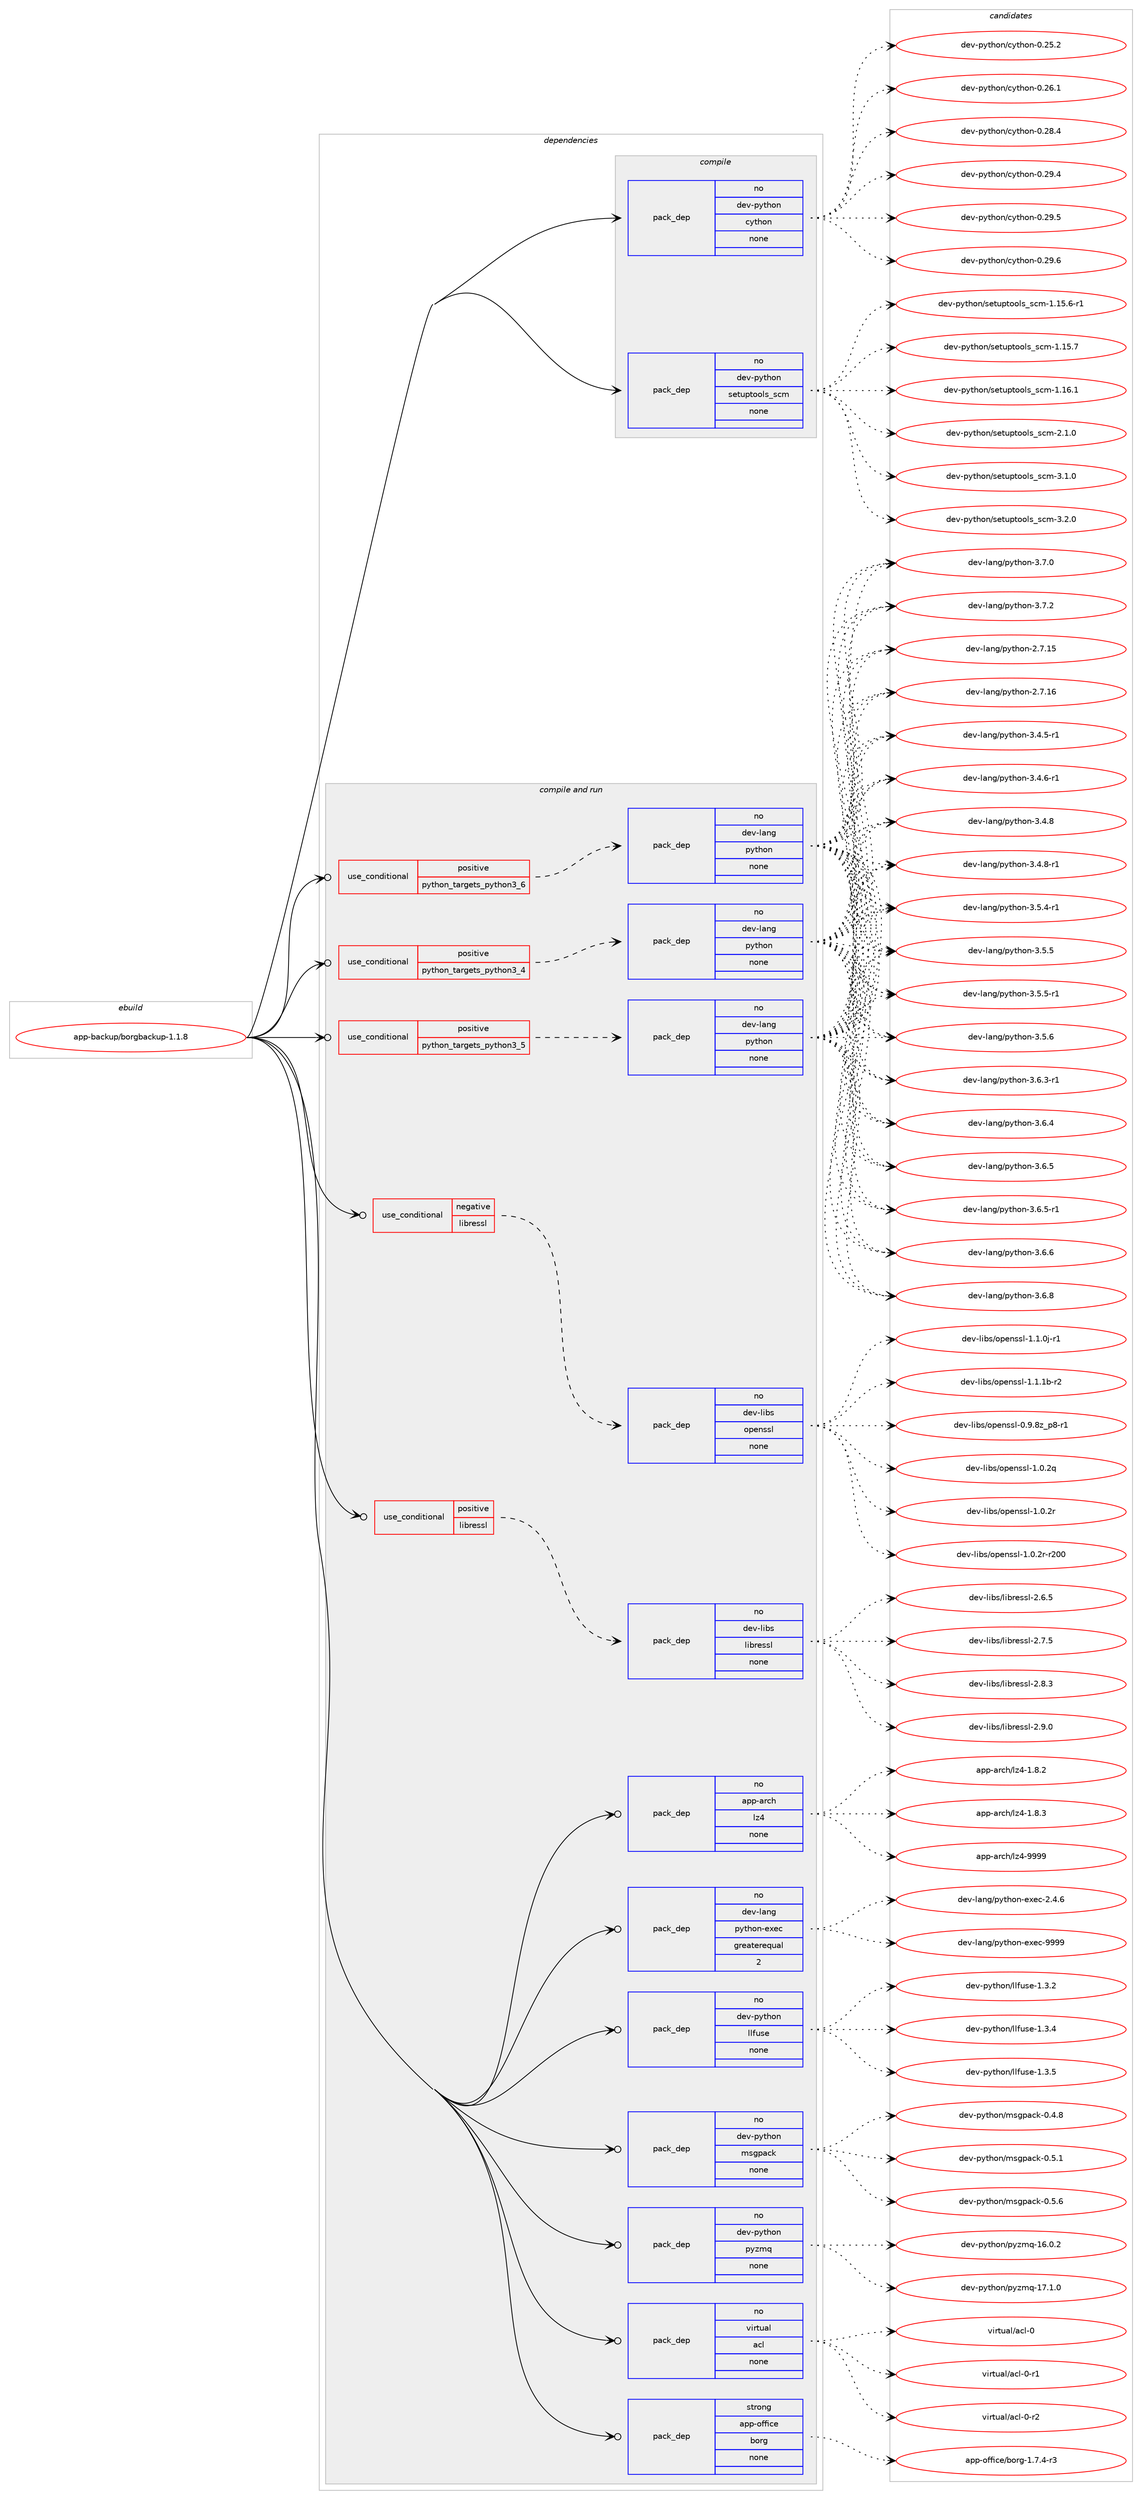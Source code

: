 digraph prolog {

# *************
# Graph options
# *************

newrank=true;
concentrate=true;
compound=true;
graph [rankdir=LR,fontname=Helvetica,fontsize=10,ranksep=1.5];#, ranksep=2.5, nodesep=0.2];
edge  [arrowhead=vee];
node  [fontname=Helvetica,fontsize=10];

# **********
# The ebuild
# **********

subgraph cluster_leftcol {
color=gray;
rank=same;
label=<<i>ebuild</i>>;
id [label="app-backup/borgbackup-1.1.8", color=red, width=4, href="../app-backup/borgbackup-1.1.8.svg"];
}

# ****************
# The dependencies
# ****************

subgraph cluster_midcol {
color=gray;
label=<<i>dependencies</i>>;
subgraph cluster_compile {
fillcolor="#eeeeee";
style=filled;
label=<<i>compile</i>>;
subgraph pack906256 {
dependency1273203 [label=<<TABLE BORDER="0" CELLBORDER="1" CELLSPACING="0" CELLPADDING="4" WIDTH="220"><TR><TD ROWSPAN="6" CELLPADDING="30">pack_dep</TD></TR><TR><TD WIDTH="110">no</TD></TR><TR><TD>dev-python</TD></TR><TR><TD>cython</TD></TR><TR><TD>none</TD></TR><TR><TD></TD></TR></TABLE>>, shape=none, color=blue];
}
id:e -> dependency1273203:w [weight=20,style="solid",arrowhead="vee"];
subgraph pack906257 {
dependency1273204 [label=<<TABLE BORDER="0" CELLBORDER="1" CELLSPACING="0" CELLPADDING="4" WIDTH="220"><TR><TD ROWSPAN="6" CELLPADDING="30">pack_dep</TD></TR><TR><TD WIDTH="110">no</TD></TR><TR><TD>dev-python</TD></TR><TR><TD>setuptools_scm</TD></TR><TR><TD>none</TD></TR><TR><TD></TD></TR></TABLE>>, shape=none, color=blue];
}
id:e -> dependency1273204:w [weight=20,style="solid",arrowhead="vee"];
}
subgraph cluster_compileandrun {
fillcolor="#eeeeee";
style=filled;
label=<<i>compile and run</i>>;
subgraph cond347175 {
dependency1273205 [label=<<TABLE BORDER="0" CELLBORDER="1" CELLSPACING="0" CELLPADDING="4"><TR><TD ROWSPAN="3" CELLPADDING="10">use_conditional</TD></TR><TR><TD>negative</TD></TR><TR><TD>libressl</TD></TR></TABLE>>, shape=none, color=red];
subgraph pack906258 {
dependency1273206 [label=<<TABLE BORDER="0" CELLBORDER="1" CELLSPACING="0" CELLPADDING="4" WIDTH="220"><TR><TD ROWSPAN="6" CELLPADDING="30">pack_dep</TD></TR><TR><TD WIDTH="110">no</TD></TR><TR><TD>dev-libs</TD></TR><TR><TD>openssl</TD></TR><TR><TD>none</TD></TR><TR><TD></TD></TR></TABLE>>, shape=none, color=blue];
}
dependency1273205:e -> dependency1273206:w [weight=20,style="dashed",arrowhead="vee"];
}
id:e -> dependency1273205:w [weight=20,style="solid",arrowhead="odotvee"];
subgraph cond347176 {
dependency1273207 [label=<<TABLE BORDER="0" CELLBORDER="1" CELLSPACING="0" CELLPADDING="4"><TR><TD ROWSPAN="3" CELLPADDING="10">use_conditional</TD></TR><TR><TD>positive</TD></TR><TR><TD>libressl</TD></TR></TABLE>>, shape=none, color=red];
subgraph pack906259 {
dependency1273208 [label=<<TABLE BORDER="0" CELLBORDER="1" CELLSPACING="0" CELLPADDING="4" WIDTH="220"><TR><TD ROWSPAN="6" CELLPADDING="30">pack_dep</TD></TR><TR><TD WIDTH="110">no</TD></TR><TR><TD>dev-libs</TD></TR><TR><TD>libressl</TD></TR><TR><TD>none</TD></TR><TR><TD></TD></TR></TABLE>>, shape=none, color=blue];
}
dependency1273207:e -> dependency1273208:w [weight=20,style="dashed",arrowhead="vee"];
}
id:e -> dependency1273207:w [weight=20,style="solid",arrowhead="odotvee"];
subgraph cond347177 {
dependency1273209 [label=<<TABLE BORDER="0" CELLBORDER="1" CELLSPACING="0" CELLPADDING="4"><TR><TD ROWSPAN="3" CELLPADDING="10">use_conditional</TD></TR><TR><TD>positive</TD></TR><TR><TD>python_targets_python3_4</TD></TR></TABLE>>, shape=none, color=red];
subgraph pack906260 {
dependency1273210 [label=<<TABLE BORDER="0" CELLBORDER="1" CELLSPACING="0" CELLPADDING="4" WIDTH="220"><TR><TD ROWSPAN="6" CELLPADDING="30">pack_dep</TD></TR><TR><TD WIDTH="110">no</TD></TR><TR><TD>dev-lang</TD></TR><TR><TD>python</TD></TR><TR><TD>none</TD></TR><TR><TD></TD></TR></TABLE>>, shape=none, color=blue];
}
dependency1273209:e -> dependency1273210:w [weight=20,style="dashed",arrowhead="vee"];
}
id:e -> dependency1273209:w [weight=20,style="solid",arrowhead="odotvee"];
subgraph cond347178 {
dependency1273211 [label=<<TABLE BORDER="0" CELLBORDER="1" CELLSPACING="0" CELLPADDING="4"><TR><TD ROWSPAN="3" CELLPADDING="10">use_conditional</TD></TR><TR><TD>positive</TD></TR><TR><TD>python_targets_python3_5</TD></TR></TABLE>>, shape=none, color=red];
subgraph pack906261 {
dependency1273212 [label=<<TABLE BORDER="0" CELLBORDER="1" CELLSPACING="0" CELLPADDING="4" WIDTH="220"><TR><TD ROWSPAN="6" CELLPADDING="30">pack_dep</TD></TR><TR><TD WIDTH="110">no</TD></TR><TR><TD>dev-lang</TD></TR><TR><TD>python</TD></TR><TR><TD>none</TD></TR><TR><TD></TD></TR></TABLE>>, shape=none, color=blue];
}
dependency1273211:e -> dependency1273212:w [weight=20,style="dashed",arrowhead="vee"];
}
id:e -> dependency1273211:w [weight=20,style="solid",arrowhead="odotvee"];
subgraph cond347179 {
dependency1273213 [label=<<TABLE BORDER="0" CELLBORDER="1" CELLSPACING="0" CELLPADDING="4"><TR><TD ROWSPAN="3" CELLPADDING="10">use_conditional</TD></TR><TR><TD>positive</TD></TR><TR><TD>python_targets_python3_6</TD></TR></TABLE>>, shape=none, color=red];
subgraph pack906262 {
dependency1273214 [label=<<TABLE BORDER="0" CELLBORDER="1" CELLSPACING="0" CELLPADDING="4" WIDTH="220"><TR><TD ROWSPAN="6" CELLPADDING="30">pack_dep</TD></TR><TR><TD WIDTH="110">no</TD></TR><TR><TD>dev-lang</TD></TR><TR><TD>python</TD></TR><TR><TD>none</TD></TR><TR><TD></TD></TR></TABLE>>, shape=none, color=blue];
}
dependency1273213:e -> dependency1273214:w [weight=20,style="dashed",arrowhead="vee"];
}
id:e -> dependency1273213:w [weight=20,style="solid",arrowhead="odotvee"];
subgraph pack906263 {
dependency1273215 [label=<<TABLE BORDER="0" CELLBORDER="1" CELLSPACING="0" CELLPADDING="4" WIDTH="220"><TR><TD ROWSPAN="6" CELLPADDING="30">pack_dep</TD></TR><TR><TD WIDTH="110">no</TD></TR><TR><TD>app-arch</TD></TR><TR><TD>lz4</TD></TR><TR><TD>none</TD></TR><TR><TD></TD></TR></TABLE>>, shape=none, color=blue];
}
id:e -> dependency1273215:w [weight=20,style="solid",arrowhead="odotvee"];
subgraph pack906264 {
dependency1273216 [label=<<TABLE BORDER="0" CELLBORDER="1" CELLSPACING="0" CELLPADDING="4" WIDTH="220"><TR><TD ROWSPAN="6" CELLPADDING="30">pack_dep</TD></TR><TR><TD WIDTH="110">no</TD></TR><TR><TD>dev-lang</TD></TR><TR><TD>python-exec</TD></TR><TR><TD>greaterequal</TD></TR><TR><TD>2</TD></TR></TABLE>>, shape=none, color=blue];
}
id:e -> dependency1273216:w [weight=20,style="solid",arrowhead="odotvee"];
subgraph pack906265 {
dependency1273217 [label=<<TABLE BORDER="0" CELLBORDER="1" CELLSPACING="0" CELLPADDING="4" WIDTH="220"><TR><TD ROWSPAN="6" CELLPADDING="30">pack_dep</TD></TR><TR><TD WIDTH="110">no</TD></TR><TR><TD>dev-python</TD></TR><TR><TD>llfuse</TD></TR><TR><TD>none</TD></TR><TR><TD></TD></TR></TABLE>>, shape=none, color=blue];
}
id:e -> dependency1273217:w [weight=20,style="solid",arrowhead="odotvee"];
subgraph pack906266 {
dependency1273218 [label=<<TABLE BORDER="0" CELLBORDER="1" CELLSPACING="0" CELLPADDING="4" WIDTH="220"><TR><TD ROWSPAN="6" CELLPADDING="30">pack_dep</TD></TR><TR><TD WIDTH="110">no</TD></TR><TR><TD>dev-python</TD></TR><TR><TD>msgpack</TD></TR><TR><TD>none</TD></TR><TR><TD></TD></TR></TABLE>>, shape=none, color=blue];
}
id:e -> dependency1273218:w [weight=20,style="solid",arrowhead="odotvee"];
subgraph pack906267 {
dependency1273219 [label=<<TABLE BORDER="0" CELLBORDER="1" CELLSPACING="0" CELLPADDING="4" WIDTH="220"><TR><TD ROWSPAN="6" CELLPADDING="30">pack_dep</TD></TR><TR><TD WIDTH="110">no</TD></TR><TR><TD>dev-python</TD></TR><TR><TD>pyzmq</TD></TR><TR><TD>none</TD></TR><TR><TD></TD></TR></TABLE>>, shape=none, color=blue];
}
id:e -> dependency1273219:w [weight=20,style="solid",arrowhead="odotvee"];
subgraph pack906268 {
dependency1273220 [label=<<TABLE BORDER="0" CELLBORDER="1" CELLSPACING="0" CELLPADDING="4" WIDTH="220"><TR><TD ROWSPAN="6" CELLPADDING="30">pack_dep</TD></TR><TR><TD WIDTH="110">no</TD></TR><TR><TD>virtual</TD></TR><TR><TD>acl</TD></TR><TR><TD>none</TD></TR><TR><TD></TD></TR></TABLE>>, shape=none, color=blue];
}
id:e -> dependency1273220:w [weight=20,style="solid",arrowhead="odotvee"];
subgraph pack906269 {
dependency1273221 [label=<<TABLE BORDER="0" CELLBORDER="1" CELLSPACING="0" CELLPADDING="4" WIDTH="220"><TR><TD ROWSPAN="6" CELLPADDING="30">pack_dep</TD></TR><TR><TD WIDTH="110">strong</TD></TR><TR><TD>app-office</TD></TR><TR><TD>borg</TD></TR><TR><TD>none</TD></TR><TR><TD></TD></TR></TABLE>>, shape=none, color=blue];
}
id:e -> dependency1273221:w [weight=20,style="solid",arrowhead="odotvee"];
}
subgraph cluster_run {
fillcolor="#eeeeee";
style=filled;
label=<<i>run</i>>;
}
}

# **************
# The candidates
# **************

subgraph cluster_choices {
rank=same;
color=gray;
label=<<i>candidates</i>>;

subgraph choice906256 {
color=black;
nodesep=1;
choice10010111845112121116104111110479912111610411111045484650534650 [label="dev-python/cython-0.25.2", color=red, width=4,href="../dev-python/cython-0.25.2.svg"];
choice10010111845112121116104111110479912111610411111045484650544649 [label="dev-python/cython-0.26.1", color=red, width=4,href="../dev-python/cython-0.26.1.svg"];
choice10010111845112121116104111110479912111610411111045484650564652 [label="dev-python/cython-0.28.4", color=red, width=4,href="../dev-python/cython-0.28.4.svg"];
choice10010111845112121116104111110479912111610411111045484650574652 [label="dev-python/cython-0.29.4", color=red, width=4,href="../dev-python/cython-0.29.4.svg"];
choice10010111845112121116104111110479912111610411111045484650574653 [label="dev-python/cython-0.29.5", color=red, width=4,href="../dev-python/cython-0.29.5.svg"];
choice10010111845112121116104111110479912111610411111045484650574654 [label="dev-python/cython-0.29.6", color=red, width=4,href="../dev-python/cython-0.29.6.svg"];
dependency1273203:e -> choice10010111845112121116104111110479912111610411111045484650534650:w [style=dotted,weight="100"];
dependency1273203:e -> choice10010111845112121116104111110479912111610411111045484650544649:w [style=dotted,weight="100"];
dependency1273203:e -> choice10010111845112121116104111110479912111610411111045484650564652:w [style=dotted,weight="100"];
dependency1273203:e -> choice10010111845112121116104111110479912111610411111045484650574652:w [style=dotted,weight="100"];
dependency1273203:e -> choice10010111845112121116104111110479912111610411111045484650574653:w [style=dotted,weight="100"];
dependency1273203:e -> choice10010111845112121116104111110479912111610411111045484650574654:w [style=dotted,weight="100"];
}
subgraph choice906257 {
color=black;
nodesep=1;
choice10010111845112121116104111110471151011161171121161111111081159511599109454946495346544511449 [label="dev-python/setuptools_scm-1.15.6-r1", color=red, width=4,href="../dev-python/setuptools_scm-1.15.6-r1.svg"];
choice1001011184511212111610411111047115101116117112116111111108115951159910945494649534655 [label="dev-python/setuptools_scm-1.15.7", color=red, width=4,href="../dev-python/setuptools_scm-1.15.7.svg"];
choice1001011184511212111610411111047115101116117112116111111108115951159910945494649544649 [label="dev-python/setuptools_scm-1.16.1", color=red, width=4,href="../dev-python/setuptools_scm-1.16.1.svg"];
choice10010111845112121116104111110471151011161171121161111111081159511599109455046494648 [label="dev-python/setuptools_scm-2.1.0", color=red, width=4,href="../dev-python/setuptools_scm-2.1.0.svg"];
choice10010111845112121116104111110471151011161171121161111111081159511599109455146494648 [label="dev-python/setuptools_scm-3.1.0", color=red, width=4,href="../dev-python/setuptools_scm-3.1.0.svg"];
choice10010111845112121116104111110471151011161171121161111111081159511599109455146504648 [label="dev-python/setuptools_scm-3.2.0", color=red, width=4,href="../dev-python/setuptools_scm-3.2.0.svg"];
dependency1273204:e -> choice10010111845112121116104111110471151011161171121161111111081159511599109454946495346544511449:w [style=dotted,weight="100"];
dependency1273204:e -> choice1001011184511212111610411111047115101116117112116111111108115951159910945494649534655:w [style=dotted,weight="100"];
dependency1273204:e -> choice1001011184511212111610411111047115101116117112116111111108115951159910945494649544649:w [style=dotted,weight="100"];
dependency1273204:e -> choice10010111845112121116104111110471151011161171121161111111081159511599109455046494648:w [style=dotted,weight="100"];
dependency1273204:e -> choice10010111845112121116104111110471151011161171121161111111081159511599109455146494648:w [style=dotted,weight="100"];
dependency1273204:e -> choice10010111845112121116104111110471151011161171121161111111081159511599109455146504648:w [style=dotted,weight="100"];
}
subgraph choice906258 {
color=black;
nodesep=1;
choice10010111845108105981154711111210111011511510845484657465612295112564511449 [label="dev-libs/openssl-0.9.8z_p8-r1", color=red, width=4,href="../dev-libs/openssl-0.9.8z_p8-r1.svg"];
choice100101118451081059811547111112101110115115108454946484650113 [label="dev-libs/openssl-1.0.2q", color=red, width=4,href="../dev-libs/openssl-1.0.2q.svg"];
choice100101118451081059811547111112101110115115108454946484650114 [label="dev-libs/openssl-1.0.2r", color=red, width=4,href="../dev-libs/openssl-1.0.2r.svg"];
choice10010111845108105981154711111210111011511510845494648465011445114504848 [label="dev-libs/openssl-1.0.2r-r200", color=red, width=4,href="../dev-libs/openssl-1.0.2r-r200.svg"];
choice1001011184510810598115471111121011101151151084549464946481064511449 [label="dev-libs/openssl-1.1.0j-r1", color=red, width=4,href="../dev-libs/openssl-1.1.0j-r1.svg"];
choice100101118451081059811547111112101110115115108454946494649984511450 [label="dev-libs/openssl-1.1.1b-r2", color=red, width=4,href="../dev-libs/openssl-1.1.1b-r2.svg"];
dependency1273206:e -> choice10010111845108105981154711111210111011511510845484657465612295112564511449:w [style=dotted,weight="100"];
dependency1273206:e -> choice100101118451081059811547111112101110115115108454946484650113:w [style=dotted,weight="100"];
dependency1273206:e -> choice100101118451081059811547111112101110115115108454946484650114:w [style=dotted,weight="100"];
dependency1273206:e -> choice10010111845108105981154711111210111011511510845494648465011445114504848:w [style=dotted,weight="100"];
dependency1273206:e -> choice1001011184510810598115471111121011101151151084549464946481064511449:w [style=dotted,weight="100"];
dependency1273206:e -> choice100101118451081059811547111112101110115115108454946494649984511450:w [style=dotted,weight="100"];
}
subgraph choice906259 {
color=black;
nodesep=1;
choice10010111845108105981154710810598114101115115108455046544653 [label="dev-libs/libressl-2.6.5", color=red, width=4,href="../dev-libs/libressl-2.6.5.svg"];
choice10010111845108105981154710810598114101115115108455046554653 [label="dev-libs/libressl-2.7.5", color=red, width=4,href="../dev-libs/libressl-2.7.5.svg"];
choice10010111845108105981154710810598114101115115108455046564651 [label="dev-libs/libressl-2.8.3", color=red, width=4,href="../dev-libs/libressl-2.8.3.svg"];
choice10010111845108105981154710810598114101115115108455046574648 [label="dev-libs/libressl-2.9.0", color=red, width=4,href="../dev-libs/libressl-2.9.0.svg"];
dependency1273208:e -> choice10010111845108105981154710810598114101115115108455046544653:w [style=dotted,weight="100"];
dependency1273208:e -> choice10010111845108105981154710810598114101115115108455046554653:w [style=dotted,weight="100"];
dependency1273208:e -> choice10010111845108105981154710810598114101115115108455046564651:w [style=dotted,weight="100"];
dependency1273208:e -> choice10010111845108105981154710810598114101115115108455046574648:w [style=dotted,weight="100"];
}
subgraph choice906260 {
color=black;
nodesep=1;
choice10010111845108971101034711212111610411111045504655464953 [label="dev-lang/python-2.7.15", color=red, width=4,href="../dev-lang/python-2.7.15.svg"];
choice10010111845108971101034711212111610411111045504655464954 [label="dev-lang/python-2.7.16", color=red, width=4,href="../dev-lang/python-2.7.16.svg"];
choice1001011184510897110103471121211161041111104551465246534511449 [label="dev-lang/python-3.4.5-r1", color=red, width=4,href="../dev-lang/python-3.4.5-r1.svg"];
choice1001011184510897110103471121211161041111104551465246544511449 [label="dev-lang/python-3.4.6-r1", color=red, width=4,href="../dev-lang/python-3.4.6-r1.svg"];
choice100101118451089711010347112121116104111110455146524656 [label="dev-lang/python-3.4.8", color=red, width=4,href="../dev-lang/python-3.4.8.svg"];
choice1001011184510897110103471121211161041111104551465246564511449 [label="dev-lang/python-3.4.8-r1", color=red, width=4,href="../dev-lang/python-3.4.8-r1.svg"];
choice1001011184510897110103471121211161041111104551465346524511449 [label="dev-lang/python-3.5.4-r1", color=red, width=4,href="../dev-lang/python-3.5.4-r1.svg"];
choice100101118451089711010347112121116104111110455146534653 [label="dev-lang/python-3.5.5", color=red, width=4,href="../dev-lang/python-3.5.5.svg"];
choice1001011184510897110103471121211161041111104551465346534511449 [label="dev-lang/python-3.5.5-r1", color=red, width=4,href="../dev-lang/python-3.5.5-r1.svg"];
choice100101118451089711010347112121116104111110455146534654 [label="dev-lang/python-3.5.6", color=red, width=4,href="../dev-lang/python-3.5.6.svg"];
choice1001011184510897110103471121211161041111104551465446514511449 [label="dev-lang/python-3.6.3-r1", color=red, width=4,href="../dev-lang/python-3.6.3-r1.svg"];
choice100101118451089711010347112121116104111110455146544652 [label="dev-lang/python-3.6.4", color=red, width=4,href="../dev-lang/python-3.6.4.svg"];
choice100101118451089711010347112121116104111110455146544653 [label="dev-lang/python-3.6.5", color=red, width=4,href="../dev-lang/python-3.6.5.svg"];
choice1001011184510897110103471121211161041111104551465446534511449 [label="dev-lang/python-3.6.5-r1", color=red, width=4,href="../dev-lang/python-3.6.5-r1.svg"];
choice100101118451089711010347112121116104111110455146544654 [label="dev-lang/python-3.6.6", color=red, width=4,href="../dev-lang/python-3.6.6.svg"];
choice100101118451089711010347112121116104111110455146544656 [label="dev-lang/python-3.6.8", color=red, width=4,href="../dev-lang/python-3.6.8.svg"];
choice100101118451089711010347112121116104111110455146554648 [label="dev-lang/python-3.7.0", color=red, width=4,href="../dev-lang/python-3.7.0.svg"];
choice100101118451089711010347112121116104111110455146554650 [label="dev-lang/python-3.7.2", color=red, width=4,href="../dev-lang/python-3.7.2.svg"];
dependency1273210:e -> choice10010111845108971101034711212111610411111045504655464953:w [style=dotted,weight="100"];
dependency1273210:e -> choice10010111845108971101034711212111610411111045504655464954:w [style=dotted,weight="100"];
dependency1273210:e -> choice1001011184510897110103471121211161041111104551465246534511449:w [style=dotted,weight="100"];
dependency1273210:e -> choice1001011184510897110103471121211161041111104551465246544511449:w [style=dotted,weight="100"];
dependency1273210:e -> choice100101118451089711010347112121116104111110455146524656:w [style=dotted,weight="100"];
dependency1273210:e -> choice1001011184510897110103471121211161041111104551465246564511449:w [style=dotted,weight="100"];
dependency1273210:e -> choice1001011184510897110103471121211161041111104551465346524511449:w [style=dotted,weight="100"];
dependency1273210:e -> choice100101118451089711010347112121116104111110455146534653:w [style=dotted,weight="100"];
dependency1273210:e -> choice1001011184510897110103471121211161041111104551465346534511449:w [style=dotted,weight="100"];
dependency1273210:e -> choice100101118451089711010347112121116104111110455146534654:w [style=dotted,weight="100"];
dependency1273210:e -> choice1001011184510897110103471121211161041111104551465446514511449:w [style=dotted,weight="100"];
dependency1273210:e -> choice100101118451089711010347112121116104111110455146544652:w [style=dotted,weight="100"];
dependency1273210:e -> choice100101118451089711010347112121116104111110455146544653:w [style=dotted,weight="100"];
dependency1273210:e -> choice1001011184510897110103471121211161041111104551465446534511449:w [style=dotted,weight="100"];
dependency1273210:e -> choice100101118451089711010347112121116104111110455146544654:w [style=dotted,weight="100"];
dependency1273210:e -> choice100101118451089711010347112121116104111110455146544656:w [style=dotted,weight="100"];
dependency1273210:e -> choice100101118451089711010347112121116104111110455146554648:w [style=dotted,weight="100"];
dependency1273210:e -> choice100101118451089711010347112121116104111110455146554650:w [style=dotted,weight="100"];
}
subgraph choice906261 {
color=black;
nodesep=1;
choice10010111845108971101034711212111610411111045504655464953 [label="dev-lang/python-2.7.15", color=red, width=4,href="../dev-lang/python-2.7.15.svg"];
choice10010111845108971101034711212111610411111045504655464954 [label="dev-lang/python-2.7.16", color=red, width=4,href="../dev-lang/python-2.7.16.svg"];
choice1001011184510897110103471121211161041111104551465246534511449 [label="dev-lang/python-3.4.5-r1", color=red, width=4,href="../dev-lang/python-3.4.5-r1.svg"];
choice1001011184510897110103471121211161041111104551465246544511449 [label="dev-lang/python-3.4.6-r1", color=red, width=4,href="../dev-lang/python-3.4.6-r1.svg"];
choice100101118451089711010347112121116104111110455146524656 [label="dev-lang/python-3.4.8", color=red, width=4,href="../dev-lang/python-3.4.8.svg"];
choice1001011184510897110103471121211161041111104551465246564511449 [label="dev-lang/python-3.4.8-r1", color=red, width=4,href="../dev-lang/python-3.4.8-r1.svg"];
choice1001011184510897110103471121211161041111104551465346524511449 [label="dev-lang/python-3.5.4-r1", color=red, width=4,href="../dev-lang/python-3.5.4-r1.svg"];
choice100101118451089711010347112121116104111110455146534653 [label="dev-lang/python-3.5.5", color=red, width=4,href="../dev-lang/python-3.5.5.svg"];
choice1001011184510897110103471121211161041111104551465346534511449 [label="dev-lang/python-3.5.5-r1", color=red, width=4,href="../dev-lang/python-3.5.5-r1.svg"];
choice100101118451089711010347112121116104111110455146534654 [label="dev-lang/python-3.5.6", color=red, width=4,href="../dev-lang/python-3.5.6.svg"];
choice1001011184510897110103471121211161041111104551465446514511449 [label="dev-lang/python-3.6.3-r1", color=red, width=4,href="../dev-lang/python-3.6.3-r1.svg"];
choice100101118451089711010347112121116104111110455146544652 [label="dev-lang/python-3.6.4", color=red, width=4,href="../dev-lang/python-3.6.4.svg"];
choice100101118451089711010347112121116104111110455146544653 [label="dev-lang/python-3.6.5", color=red, width=4,href="../dev-lang/python-3.6.5.svg"];
choice1001011184510897110103471121211161041111104551465446534511449 [label="dev-lang/python-3.6.5-r1", color=red, width=4,href="../dev-lang/python-3.6.5-r1.svg"];
choice100101118451089711010347112121116104111110455146544654 [label="dev-lang/python-3.6.6", color=red, width=4,href="../dev-lang/python-3.6.6.svg"];
choice100101118451089711010347112121116104111110455146544656 [label="dev-lang/python-3.6.8", color=red, width=4,href="../dev-lang/python-3.6.8.svg"];
choice100101118451089711010347112121116104111110455146554648 [label="dev-lang/python-3.7.0", color=red, width=4,href="../dev-lang/python-3.7.0.svg"];
choice100101118451089711010347112121116104111110455146554650 [label="dev-lang/python-3.7.2", color=red, width=4,href="../dev-lang/python-3.7.2.svg"];
dependency1273212:e -> choice10010111845108971101034711212111610411111045504655464953:w [style=dotted,weight="100"];
dependency1273212:e -> choice10010111845108971101034711212111610411111045504655464954:w [style=dotted,weight="100"];
dependency1273212:e -> choice1001011184510897110103471121211161041111104551465246534511449:w [style=dotted,weight="100"];
dependency1273212:e -> choice1001011184510897110103471121211161041111104551465246544511449:w [style=dotted,weight="100"];
dependency1273212:e -> choice100101118451089711010347112121116104111110455146524656:w [style=dotted,weight="100"];
dependency1273212:e -> choice1001011184510897110103471121211161041111104551465246564511449:w [style=dotted,weight="100"];
dependency1273212:e -> choice1001011184510897110103471121211161041111104551465346524511449:w [style=dotted,weight="100"];
dependency1273212:e -> choice100101118451089711010347112121116104111110455146534653:w [style=dotted,weight="100"];
dependency1273212:e -> choice1001011184510897110103471121211161041111104551465346534511449:w [style=dotted,weight="100"];
dependency1273212:e -> choice100101118451089711010347112121116104111110455146534654:w [style=dotted,weight="100"];
dependency1273212:e -> choice1001011184510897110103471121211161041111104551465446514511449:w [style=dotted,weight="100"];
dependency1273212:e -> choice100101118451089711010347112121116104111110455146544652:w [style=dotted,weight="100"];
dependency1273212:e -> choice100101118451089711010347112121116104111110455146544653:w [style=dotted,weight="100"];
dependency1273212:e -> choice1001011184510897110103471121211161041111104551465446534511449:w [style=dotted,weight="100"];
dependency1273212:e -> choice100101118451089711010347112121116104111110455146544654:w [style=dotted,weight="100"];
dependency1273212:e -> choice100101118451089711010347112121116104111110455146544656:w [style=dotted,weight="100"];
dependency1273212:e -> choice100101118451089711010347112121116104111110455146554648:w [style=dotted,weight="100"];
dependency1273212:e -> choice100101118451089711010347112121116104111110455146554650:w [style=dotted,weight="100"];
}
subgraph choice906262 {
color=black;
nodesep=1;
choice10010111845108971101034711212111610411111045504655464953 [label="dev-lang/python-2.7.15", color=red, width=4,href="../dev-lang/python-2.7.15.svg"];
choice10010111845108971101034711212111610411111045504655464954 [label="dev-lang/python-2.7.16", color=red, width=4,href="../dev-lang/python-2.7.16.svg"];
choice1001011184510897110103471121211161041111104551465246534511449 [label="dev-lang/python-3.4.5-r1", color=red, width=4,href="../dev-lang/python-3.4.5-r1.svg"];
choice1001011184510897110103471121211161041111104551465246544511449 [label="dev-lang/python-3.4.6-r1", color=red, width=4,href="../dev-lang/python-3.4.6-r1.svg"];
choice100101118451089711010347112121116104111110455146524656 [label="dev-lang/python-3.4.8", color=red, width=4,href="../dev-lang/python-3.4.8.svg"];
choice1001011184510897110103471121211161041111104551465246564511449 [label="dev-lang/python-3.4.8-r1", color=red, width=4,href="../dev-lang/python-3.4.8-r1.svg"];
choice1001011184510897110103471121211161041111104551465346524511449 [label="dev-lang/python-3.5.4-r1", color=red, width=4,href="../dev-lang/python-3.5.4-r1.svg"];
choice100101118451089711010347112121116104111110455146534653 [label="dev-lang/python-3.5.5", color=red, width=4,href="../dev-lang/python-3.5.5.svg"];
choice1001011184510897110103471121211161041111104551465346534511449 [label="dev-lang/python-3.5.5-r1", color=red, width=4,href="../dev-lang/python-3.5.5-r1.svg"];
choice100101118451089711010347112121116104111110455146534654 [label="dev-lang/python-3.5.6", color=red, width=4,href="../dev-lang/python-3.5.6.svg"];
choice1001011184510897110103471121211161041111104551465446514511449 [label="dev-lang/python-3.6.3-r1", color=red, width=4,href="../dev-lang/python-3.6.3-r1.svg"];
choice100101118451089711010347112121116104111110455146544652 [label="dev-lang/python-3.6.4", color=red, width=4,href="../dev-lang/python-3.6.4.svg"];
choice100101118451089711010347112121116104111110455146544653 [label="dev-lang/python-3.6.5", color=red, width=4,href="../dev-lang/python-3.6.5.svg"];
choice1001011184510897110103471121211161041111104551465446534511449 [label="dev-lang/python-3.6.5-r1", color=red, width=4,href="../dev-lang/python-3.6.5-r1.svg"];
choice100101118451089711010347112121116104111110455146544654 [label="dev-lang/python-3.6.6", color=red, width=4,href="../dev-lang/python-3.6.6.svg"];
choice100101118451089711010347112121116104111110455146544656 [label="dev-lang/python-3.6.8", color=red, width=4,href="../dev-lang/python-3.6.8.svg"];
choice100101118451089711010347112121116104111110455146554648 [label="dev-lang/python-3.7.0", color=red, width=4,href="../dev-lang/python-3.7.0.svg"];
choice100101118451089711010347112121116104111110455146554650 [label="dev-lang/python-3.7.2", color=red, width=4,href="../dev-lang/python-3.7.2.svg"];
dependency1273214:e -> choice10010111845108971101034711212111610411111045504655464953:w [style=dotted,weight="100"];
dependency1273214:e -> choice10010111845108971101034711212111610411111045504655464954:w [style=dotted,weight="100"];
dependency1273214:e -> choice1001011184510897110103471121211161041111104551465246534511449:w [style=dotted,weight="100"];
dependency1273214:e -> choice1001011184510897110103471121211161041111104551465246544511449:w [style=dotted,weight="100"];
dependency1273214:e -> choice100101118451089711010347112121116104111110455146524656:w [style=dotted,weight="100"];
dependency1273214:e -> choice1001011184510897110103471121211161041111104551465246564511449:w [style=dotted,weight="100"];
dependency1273214:e -> choice1001011184510897110103471121211161041111104551465346524511449:w [style=dotted,weight="100"];
dependency1273214:e -> choice100101118451089711010347112121116104111110455146534653:w [style=dotted,weight="100"];
dependency1273214:e -> choice1001011184510897110103471121211161041111104551465346534511449:w [style=dotted,weight="100"];
dependency1273214:e -> choice100101118451089711010347112121116104111110455146534654:w [style=dotted,weight="100"];
dependency1273214:e -> choice1001011184510897110103471121211161041111104551465446514511449:w [style=dotted,weight="100"];
dependency1273214:e -> choice100101118451089711010347112121116104111110455146544652:w [style=dotted,weight="100"];
dependency1273214:e -> choice100101118451089711010347112121116104111110455146544653:w [style=dotted,weight="100"];
dependency1273214:e -> choice1001011184510897110103471121211161041111104551465446534511449:w [style=dotted,weight="100"];
dependency1273214:e -> choice100101118451089711010347112121116104111110455146544654:w [style=dotted,weight="100"];
dependency1273214:e -> choice100101118451089711010347112121116104111110455146544656:w [style=dotted,weight="100"];
dependency1273214:e -> choice100101118451089711010347112121116104111110455146554648:w [style=dotted,weight="100"];
dependency1273214:e -> choice100101118451089711010347112121116104111110455146554650:w [style=dotted,weight="100"];
}
subgraph choice906263 {
color=black;
nodesep=1;
choice971121124597114991044710812252454946564650 [label="app-arch/lz4-1.8.2", color=red, width=4,href="../app-arch/lz4-1.8.2.svg"];
choice971121124597114991044710812252454946564651 [label="app-arch/lz4-1.8.3", color=red, width=4,href="../app-arch/lz4-1.8.3.svg"];
choice9711211245971149910447108122524557575757 [label="app-arch/lz4-9999", color=red, width=4,href="../app-arch/lz4-9999.svg"];
dependency1273215:e -> choice971121124597114991044710812252454946564650:w [style=dotted,weight="100"];
dependency1273215:e -> choice971121124597114991044710812252454946564651:w [style=dotted,weight="100"];
dependency1273215:e -> choice9711211245971149910447108122524557575757:w [style=dotted,weight="100"];
}
subgraph choice906264 {
color=black;
nodesep=1;
choice1001011184510897110103471121211161041111104510112010199455046524654 [label="dev-lang/python-exec-2.4.6", color=red, width=4,href="../dev-lang/python-exec-2.4.6.svg"];
choice10010111845108971101034711212111610411111045101120101994557575757 [label="dev-lang/python-exec-9999", color=red, width=4,href="../dev-lang/python-exec-9999.svg"];
dependency1273216:e -> choice1001011184510897110103471121211161041111104510112010199455046524654:w [style=dotted,weight="100"];
dependency1273216:e -> choice10010111845108971101034711212111610411111045101120101994557575757:w [style=dotted,weight="100"];
}
subgraph choice906265 {
color=black;
nodesep=1;
choice1001011184511212111610411111047108108102117115101454946514650 [label="dev-python/llfuse-1.3.2", color=red, width=4,href="../dev-python/llfuse-1.3.2.svg"];
choice1001011184511212111610411111047108108102117115101454946514652 [label="dev-python/llfuse-1.3.4", color=red, width=4,href="../dev-python/llfuse-1.3.4.svg"];
choice1001011184511212111610411111047108108102117115101454946514653 [label="dev-python/llfuse-1.3.5", color=red, width=4,href="../dev-python/llfuse-1.3.5.svg"];
dependency1273217:e -> choice1001011184511212111610411111047108108102117115101454946514650:w [style=dotted,weight="100"];
dependency1273217:e -> choice1001011184511212111610411111047108108102117115101454946514652:w [style=dotted,weight="100"];
dependency1273217:e -> choice1001011184511212111610411111047108108102117115101454946514653:w [style=dotted,weight="100"];
}
subgraph choice906266 {
color=black;
nodesep=1;
choice10010111845112121116104111110471091151031129799107454846524656 [label="dev-python/msgpack-0.4.8", color=red, width=4,href="../dev-python/msgpack-0.4.8.svg"];
choice10010111845112121116104111110471091151031129799107454846534649 [label="dev-python/msgpack-0.5.1", color=red, width=4,href="../dev-python/msgpack-0.5.1.svg"];
choice10010111845112121116104111110471091151031129799107454846534654 [label="dev-python/msgpack-0.5.6", color=red, width=4,href="../dev-python/msgpack-0.5.6.svg"];
dependency1273218:e -> choice10010111845112121116104111110471091151031129799107454846524656:w [style=dotted,weight="100"];
dependency1273218:e -> choice10010111845112121116104111110471091151031129799107454846534649:w [style=dotted,weight="100"];
dependency1273218:e -> choice10010111845112121116104111110471091151031129799107454846534654:w [style=dotted,weight="100"];
}
subgraph choice906267 {
color=black;
nodesep=1;
choice100101118451121211161041111104711212112210911345495446484650 [label="dev-python/pyzmq-16.0.2", color=red, width=4,href="../dev-python/pyzmq-16.0.2.svg"];
choice100101118451121211161041111104711212112210911345495546494648 [label="dev-python/pyzmq-17.1.0", color=red, width=4,href="../dev-python/pyzmq-17.1.0.svg"];
dependency1273219:e -> choice100101118451121211161041111104711212112210911345495446484650:w [style=dotted,weight="100"];
dependency1273219:e -> choice100101118451121211161041111104711212112210911345495546494648:w [style=dotted,weight="100"];
}
subgraph choice906268 {
color=black;
nodesep=1;
choice118105114116117971084797991084548 [label="virtual/acl-0", color=red, width=4,href="../virtual/acl-0.svg"];
choice1181051141161179710847979910845484511449 [label="virtual/acl-0-r1", color=red, width=4,href="../virtual/acl-0-r1.svg"];
choice1181051141161179710847979910845484511450 [label="virtual/acl-0-r2", color=red, width=4,href="../virtual/acl-0-r2.svg"];
dependency1273220:e -> choice118105114116117971084797991084548:w [style=dotted,weight="100"];
dependency1273220:e -> choice1181051141161179710847979910845484511449:w [style=dotted,weight="100"];
dependency1273220:e -> choice1181051141161179710847979910845484511450:w [style=dotted,weight="100"];
}
subgraph choice906269 {
color=black;
nodesep=1;
choice97112112451111021021059910147981111141034549465546524511451 [label="app-office/borg-1.7.4-r3", color=red, width=4,href="../app-office/borg-1.7.4-r3.svg"];
dependency1273221:e -> choice97112112451111021021059910147981111141034549465546524511451:w [style=dotted,weight="100"];
}
}

}
